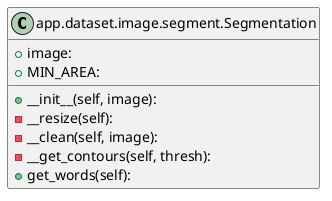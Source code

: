 @startuml

top to bottom direction
skinparam linetype ortho

class node0 as "app.dataset.image.segment.Segmentation" {
   + image:
   + MIN_AREA:
   + __init__(self, image):
   - __resize(self):
   - __clean(self, image):
   - __get_contours(self, thresh):
   + get_words(self):
}

@enduml
